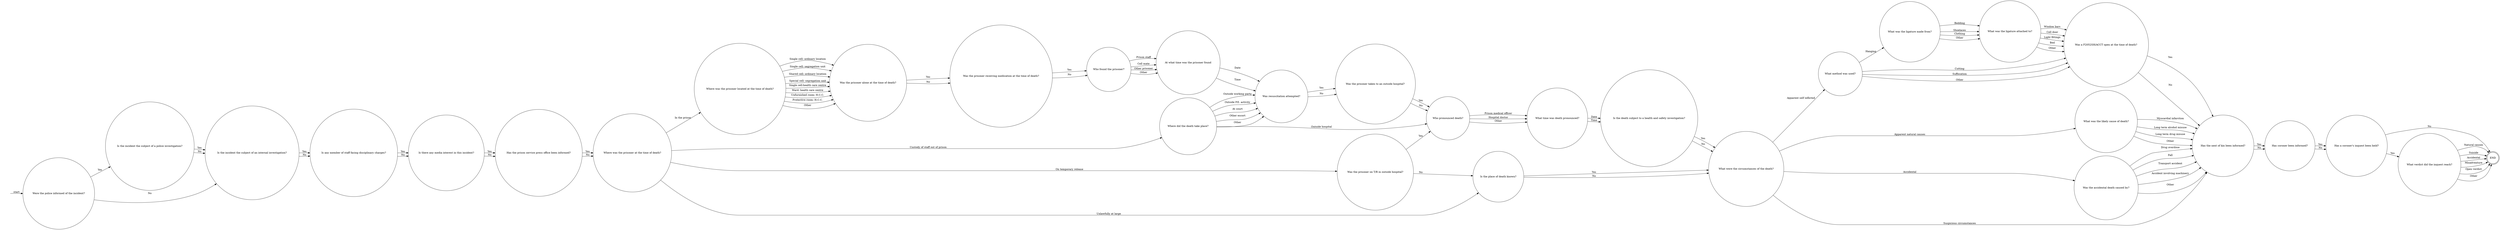 digraph DEATH_IN_CUSTODY {  rankdir=LR;
  node [shape = circle];
  START_NODE [label="", shape=none];
  START_NODE -> 44646 [label = "start"];
  END_NODE [label="END", shape="doublecircle"];
  44159 [label = "What were the circumstances of the death?"];
  44159 -> 44383 [label = "Apparent self inflicted"];
  44159 -> 44384 [label = "Apparent natural causes"];
  44159 -> 45144 [label = "Accidental"];
  44159 -> 44468 [label = "Suspicious circumstances"];
  44292 [label = "Is the death subject to a health and safety investigation?"];
  44292 -> 44159 [label = "Yes"];
  44292 -> 44159 [label = "No"];
  44303 [label = "What verdict did the inquest reach?"];
  44303 -> END_NODE [label = "Natural causes"];
  44303 -> END_NODE [label = "Suicide"];
  44303 -> END_NODE [label = "Accidental"];
  44303 -> END_NODE [label = "Misadventure"];
  44303 -> END_NODE [label = "Open verdict"];
  44303 -> END_NODE [label = "Other"];
  44366 [label = "Where was the prisoner located at the time of death?"];
  44366 -> 44680 [label = "Single cell: ordinary location"];
  44366 -> 44680 [label = "Single cell: segregation unit"];
  44366 -> 44680 [label = "Shared cell: ordinary location"];
  44366 -> 44680 [label = "Special cell: segregation unit"];
  44366 -> 44680 [label = "Single cell:health care centre"];
  44366 -> 44680 [label = "Ward: health care centre"];
  44366 -> 44680 [label = "Unfurnished room: H.C.C."];
  44366 -> 44680 [label = "Protective room: H.C.C."];
  44366 -> 44680 [label = "Other"];
  44383 [label = "What method was used?"];
  44383 -> 44929 [label = "Hanging"];
  44383 -> 45023 [label = "Cutting"];
  44383 -> 45023 [label = "Suffocation"];
  44383 -> 45023 [label = "Other"];
  44384 [label = "What was the likely cause of death?"];
  44384 -> 44468 [label = "Myocardial infarction"];
  44384 -> 44468 [label = "Long term alcohol misuse"];
  44384 -> 44468 [label = "Long term drug misuse"];
  44384 -> 44468 [label = "Other"];
  44418 [label = "Was the prisoner receiving medication at the time of death?"];
  44418 -> 44691 [label = "Yes"];
  44418 -> 44691 [label = "No"];
  44420 [label = "Is there any media interest in this incident?"];
  44420 -> 44743 [label = "Yes"];
  44420 -> 44743 [label = "No"];
  44468 [label = "Has the next of kin been informed?"];
  44468 -> 45063 [label = "Yes"];
  44468 -> 45063 [label = "No"];
  44537 [label = "Where was the prisoner at the time of death?"];
  44537 -> 44366 [label = "In the prison"];
  44537 -> 45166 [label = "Custody of staff out of prison"];
  44537 -> 44721 [label = "On temporary release"];
  44537 -> 45043 [label = "Unlawfully at large"];
  44640 [label = "Has a coroner's inquest been held?"];
  44640 -> 44303 [label = "Yes"];
  44640 -> END_NODE [label = "No"];
  44646 [label = "Were the police informed of the incident?"];
  44646 -> 45038 [label = "Yes"];
  44646 -> 45120 [label = "No"];
  44680 [label = "Was the prisoner alone at the time of death?"];
  44680 -> 44418 [label = "Yes"];
  44680 -> 44418 [label = "No"];
  44691 [label = "Who found the prisoner?"];
  44691 -> 45108 [label = "Prison staff"];
  44691 -> 45108 [label = "Cell mate"];
  44691 -> 45108 [label = "Other prisoner"];
  44691 -> 45108 [label = "Other"];
  44720 [label = "Who pronounced death?"];
  44720 -> 44962 [label = "Prison medical officer"];
  44720 -> 44962 [label = "Hospital doctor"];
  44720 -> 44962 [label = "Other"];
  44721 [label = "Was the prisoner on T/R in outside hospital?"];
  44721 -> 44720 [label = "Yes"];
  44721 -> 45043 [label = "No"];
  44743 [label = "Has the prison service press office been informed?"];
  44743 -> 44537 [label = "Yes"];
  44743 -> 44537 [label = "No"];
  44770 [label = "What was the ligature attached to?"];
  44770 -> 45023 [label = "Window bars"];
  44770 -> 45023 [label = "Cell door"];
  44770 -> 45023 [label = "Light fittings"];
  44770 -> 45023 [label = "Bed"];
  44770 -> 45023 [label = "Other"];
  44862 [label = "Is any member of staff facing disciplinary charges?"];
  44862 -> 44420 [label = "Yes"];
  44862 -> 44420 [label = "No"];
  44876 [label = "Was resuscitation attempted?"];
  44876 -> 44901 [label = "Yes"];
  44876 -> 44901 [label = "No"];
  44901 [label = "Was the prisoner taken to an outside hospital?"];
  44901 -> 44720 [label = "Yes"];
  44901 -> 44720 [label = "No"];
  44929 [label = "What was the ligature made from?"];
  44929 -> 44770 [label = "Bedding"];
  44929 -> 44770 [label = "Shoelaces"];
  44929 -> 44770 [label = "Clothing"];
  44929 -> 44770 [label = "Other"];
  44962 [label = "What time was death pronounced?"];
  44962 -> 44292 [label = "Date"];
  44962 -> 44292 [label = "Time"];
  45023 [label = "Was a F2052SH/ACCT open at the time of death?"];
  45023 -> 44468 [label = "Yes"];
  45023 -> 44468 [label = "No"];
  45038 [label = "Is the incident the subject of a police investigation?"];
  45038 -> 45120 [label = "Yes"];
  45038 -> 45120 [label = "No"];
  45043 [label = "Is the place of death known?"];
  45043 -> 44159 [label = "Yes"];
  45043 -> 44159 [label = "No"];
  45063 [label = "Has coroner been informed?"];
  45063 -> 44640 [label = "Yes"];
  45063 -> 44640 [label = "No"];
  45108 [label = "At what time was the prisoner found"];
  45108 -> 44876 [label = "Date"];
  45108 -> 44876 [label = "Time"];
  45120 [label = "Is the incident the subject of an internal investigation?"];
  45120 -> 44862 [label = "Yes"];
  45120 -> 44862 [label = "No"];
  45144 [label = "Was the accidental death caused by?"];
  45144 -> 44468 [label = "Drug overdose"];
  45144 -> 44468 [label = "Fall"];
  45144 -> 44468 [label = "Transport accident"];
  45144 -> 44468 [label = "Accident involving machinery"];
  45144 -> 44468 [label = "Other"];
  45166 [label = "Where did the death take place?"];
  45166 -> 44720 [label = "Outside hospital"];
  45166 -> 44876 [label = "Outside working party"];
  45166 -> 44876 [label = "Outside P.E. activity"];
  45166 -> 44876 [label = "At court"];
  45166 -> 44876 [label = "Other escort"];
  45166 -> 44876 [label = "Other"];
}
